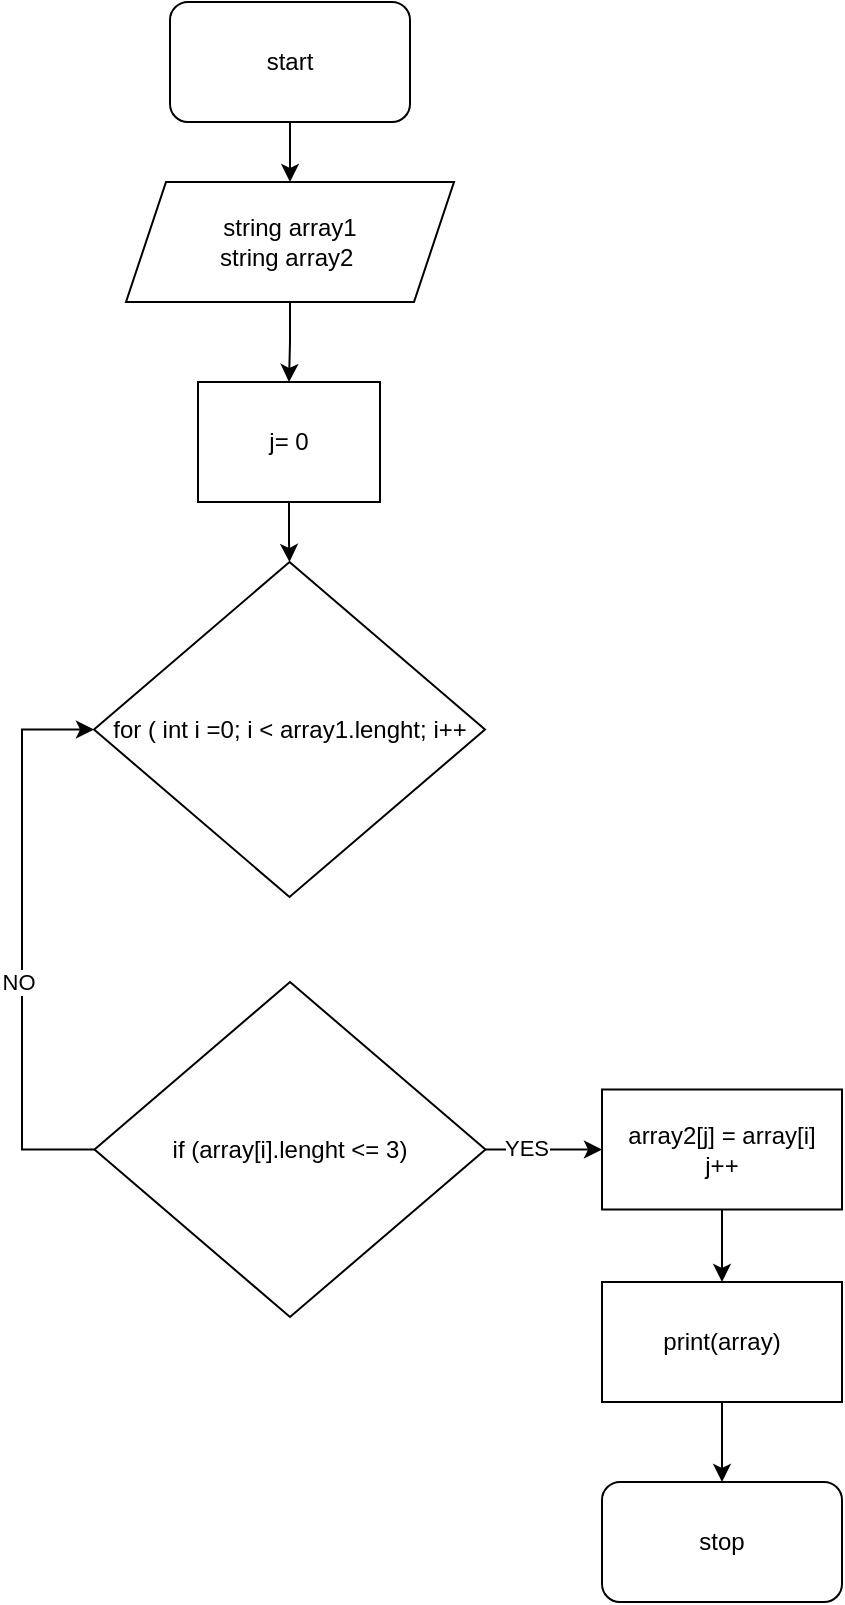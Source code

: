 <mxfile version="20.8.16" type="device"><diagram id="Wn9wmW-8PTN1ShLg8k-_" name="Страница 5"><mxGraphModel dx="864" dy="516" grid="1" gridSize="10" guides="1" tooltips="1" connect="1" arrows="1" fold="1" page="1" pageScale="1" pageWidth="827" pageHeight="1169" math="0" shadow="0"><root><mxCell id="0"/><mxCell id="1" parent="0"/><mxCell id="oveccD2Eap7FkDSOaHE3-2" style="edgeStyle=orthogonalEdgeStyle;rounded=0;orthogonalLoop=1;jettySize=auto;html=1;exitX=0.5;exitY=1;exitDx=0;exitDy=0;entryX=0.5;entryY=0;entryDx=0;entryDy=0;" parent="1" source="vxt2SoKbWqu5Ad9BPORI-1" target="Y8lJycII76K7zMCgDr8--1" edge="1"><mxGeometry relative="1" as="geometry"/></mxCell><mxCell id="vxt2SoKbWqu5Ad9BPORI-1" value="start" style="rounded=1;whiteSpace=wrap;html=1;" parent="1" vertex="1"><mxGeometry x="354" y="30" width="120" height="60" as="geometry"/></mxCell><mxCell id="oveccD2Eap7FkDSOaHE3-3" style="edgeStyle=orthogonalEdgeStyle;rounded=0;orthogonalLoop=1;jettySize=auto;html=1;entryX=0.5;entryY=0;entryDx=0;entryDy=0;" parent="1" source="Y8lJycII76K7zMCgDr8--1" target="LiPcAWGjvOf_KqZvBiR9-1" edge="1"><mxGeometry relative="1" as="geometry"/></mxCell><mxCell id="Y8lJycII76K7zMCgDr8--1" value="string array1&lt;br&gt;string array2&amp;nbsp;" style="shape=parallelogram;perimeter=parallelogramPerimeter;whiteSpace=wrap;html=1;fixedSize=1;" parent="1" vertex="1"><mxGeometry x="332" y="120" width="164" height="60" as="geometry"/></mxCell><mxCell id="pJYYBXr8l4J2vIvi_itO-2" value="" style="edgeStyle=orthogonalEdgeStyle;rounded=0;orthogonalLoop=1;jettySize=auto;html=1;" parent="1" source="LiPcAWGjvOf_KqZvBiR9-1" target="pJYYBXr8l4J2vIvi_itO-1" edge="1"><mxGeometry relative="1" as="geometry"/></mxCell><mxCell id="LiPcAWGjvOf_KqZvBiR9-1" value="j= 0" style="rounded=0;whiteSpace=wrap;html=1;" parent="1" vertex="1"><mxGeometry x="368" y="220" width="91" height="60" as="geometry"/></mxCell><mxCell id="pJYYBXr8l4J2vIvi_itO-1" value="for ( int i =0; i &amp;lt; array1.lenght; i++" style="rhombus;whiteSpace=wrap;html=1;" parent="1" vertex="1"><mxGeometry x="316" y="310" width="195.5" height="167.5" as="geometry"/></mxCell><mxCell id="YdF2cVSh6gFyfh1-mqUJ-2" style="edgeStyle=orthogonalEdgeStyle;rounded=0;orthogonalLoop=1;jettySize=auto;html=1;entryX=0;entryY=0.5;entryDx=0;entryDy=0;" parent="1" source="YdF2cVSh6gFyfh1-mqUJ-1" target="pJYYBXr8l4J2vIvi_itO-1" edge="1"><mxGeometry relative="1" as="geometry"><mxPoint x="280" y="390" as="targetPoint"/><Array as="points"><mxPoint x="280" y="604"/><mxPoint x="280" y="394"/></Array></mxGeometry></mxCell><mxCell id="YdF2cVSh6gFyfh1-mqUJ-5" style="edgeStyle=orthogonalEdgeStyle;rounded=0;orthogonalLoop=1;jettySize=auto;html=1;exitX=1;exitY=0.5;exitDx=0;exitDy=0;entryX=0;entryY=0.5;entryDx=0;entryDy=0;" parent="1" source="YdF2cVSh6gFyfh1-mqUJ-1" target="YdF2cVSh6gFyfh1-mqUJ-4" edge="1"><mxGeometry relative="1" as="geometry"/></mxCell><mxCell id="YdF2cVSh6gFyfh1-mqUJ-1" value="if (array[i].lenght &amp;lt;= 3)" style="rhombus;whiteSpace=wrap;html=1;" parent="1" vertex="1"><mxGeometry x="316.25" y="520" width="195.5" height="167.5" as="geometry"/></mxCell><mxCell id="K6nm3UqMDqN54syCFKT2-3" value="" style="edgeStyle=orthogonalEdgeStyle;rounded=0;orthogonalLoop=1;jettySize=auto;html=1;" parent="1" source="YdF2cVSh6gFyfh1-mqUJ-4" target="K6nm3UqMDqN54syCFKT2-1" edge="1"><mxGeometry relative="1" as="geometry"/></mxCell><mxCell id="YdF2cVSh6gFyfh1-mqUJ-4" value="array2[j] = array[i]&lt;br&gt;j++" style="rounded=0;whiteSpace=wrap;html=1;" parent="1" vertex="1"><mxGeometry x="570" y="573.75" width="120" height="60" as="geometry"/></mxCell><mxCell id="K6nm3UqMDqN54syCFKT2-4" style="edgeStyle=orthogonalEdgeStyle;rounded=0;orthogonalLoop=1;jettySize=auto;html=1;entryX=0.5;entryY=0;entryDx=0;entryDy=0;" parent="1" source="K6nm3UqMDqN54syCFKT2-1" target="K6nm3UqMDqN54syCFKT2-2" edge="1"><mxGeometry relative="1" as="geometry"/></mxCell><mxCell id="K6nm3UqMDqN54syCFKT2-1" value="print(array)" style="rounded=0;whiteSpace=wrap;html=1;" parent="1" vertex="1"><mxGeometry x="570" y="670" width="120" height="60" as="geometry"/></mxCell><mxCell id="K6nm3UqMDqN54syCFKT2-2" value="stop" style="rounded=1;whiteSpace=wrap;html=1;" parent="1" vertex="1"><mxGeometry x="570" y="770" width="120" height="60" as="geometry"/></mxCell><mxCell id="VXIGGD2fLjlqUuSFT-kP-1" value="YES" style="edgeLabel;html=1;align=center;verticalAlign=middle;resizable=0;points=[];" parent="1" vertex="1" connectable="0"><mxGeometry x="411.1" y="407.9" as="geometry"><mxPoint x="121" y="195" as="offset"/></mxGeometry></mxCell><mxCell id="9YzEGqVaOevK3NUg_Qy0-1" value="NO" style="edgeLabel;html=1;align=center;verticalAlign=middle;resizable=0;points=[];" parent="1" vertex="1" connectable="0"><mxGeometry x="307.75" y="495" as="geometry"><mxPoint x="-30" y="25" as="offset"/></mxGeometry></mxCell></root></mxGraphModel></diagram></mxfile>